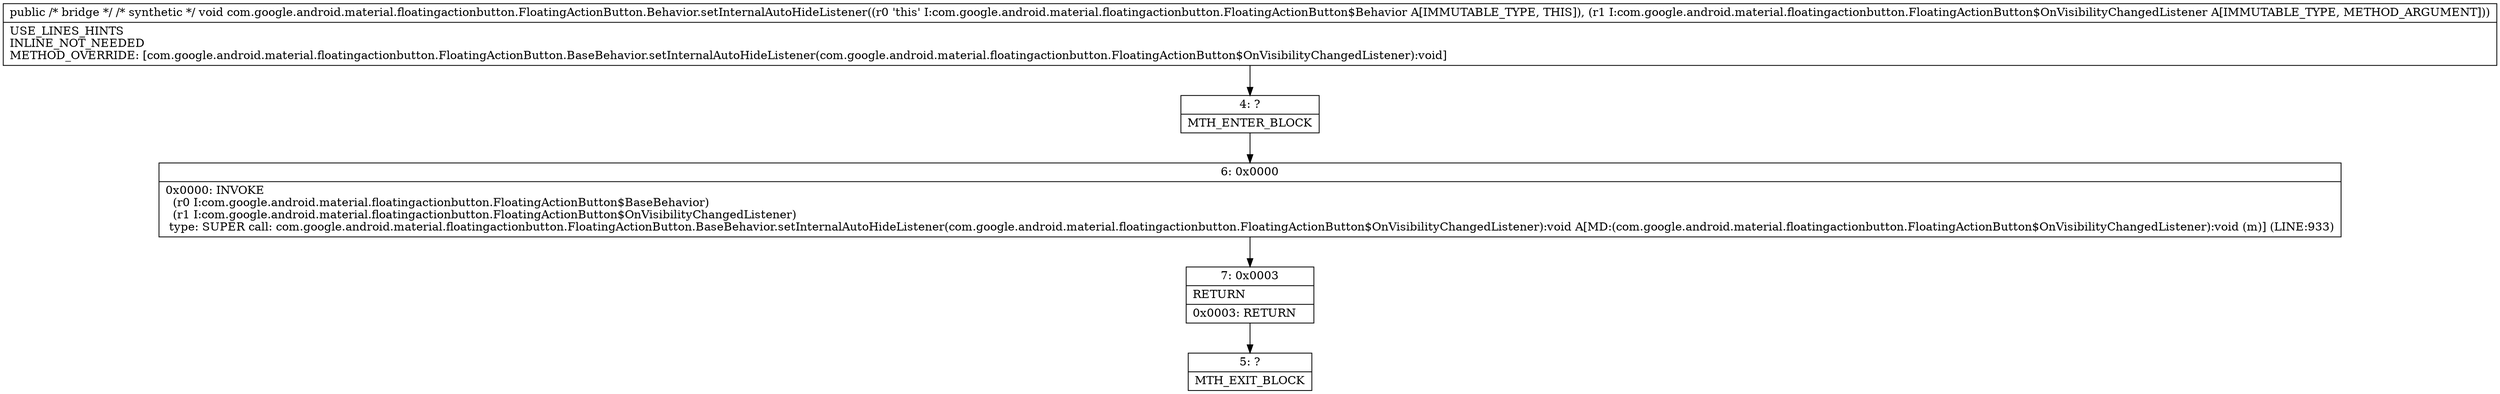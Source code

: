 digraph "CFG forcom.google.android.material.floatingactionbutton.FloatingActionButton.Behavior.setInternalAutoHideListener(Lcom\/google\/android\/material\/floatingactionbutton\/FloatingActionButton$OnVisibilityChangedListener;)V" {
Node_4 [shape=record,label="{4\:\ ?|MTH_ENTER_BLOCK\l}"];
Node_6 [shape=record,label="{6\:\ 0x0000|0x0000: INVOKE  \l  (r0 I:com.google.android.material.floatingactionbutton.FloatingActionButton$BaseBehavior)\l  (r1 I:com.google.android.material.floatingactionbutton.FloatingActionButton$OnVisibilityChangedListener)\l type: SUPER call: com.google.android.material.floatingactionbutton.FloatingActionButton.BaseBehavior.setInternalAutoHideListener(com.google.android.material.floatingactionbutton.FloatingActionButton$OnVisibilityChangedListener):void A[MD:(com.google.android.material.floatingactionbutton.FloatingActionButton$OnVisibilityChangedListener):void (m)] (LINE:933)\l}"];
Node_7 [shape=record,label="{7\:\ 0x0003|RETURN\l|0x0003: RETURN   \l}"];
Node_5 [shape=record,label="{5\:\ ?|MTH_EXIT_BLOCK\l}"];
MethodNode[shape=record,label="{public \/* bridge *\/ \/* synthetic *\/ void com.google.android.material.floatingactionbutton.FloatingActionButton.Behavior.setInternalAutoHideListener((r0 'this' I:com.google.android.material.floatingactionbutton.FloatingActionButton$Behavior A[IMMUTABLE_TYPE, THIS]), (r1 I:com.google.android.material.floatingactionbutton.FloatingActionButton$OnVisibilityChangedListener A[IMMUTABLE_TYPE, METHOD_ARGUMENT]))  | USE_LINES_HINTS\lINLINE_NOT_NEEDED\lMETHOD_OVERRIDE: [com.google.android.material.floatingactionbutton.FloatingActionButton.BaseBehavior.setInternalAutoHideListener(com.google.android.material.floatingactionbutton.FloatingActionButton$OnVisibilityChangedListener):void]\l}"];
MethodNode -> Node_4;Node_4 -> Node_6;
Node_6 -> Node_7;
Node_7 -> Node_5;
}

